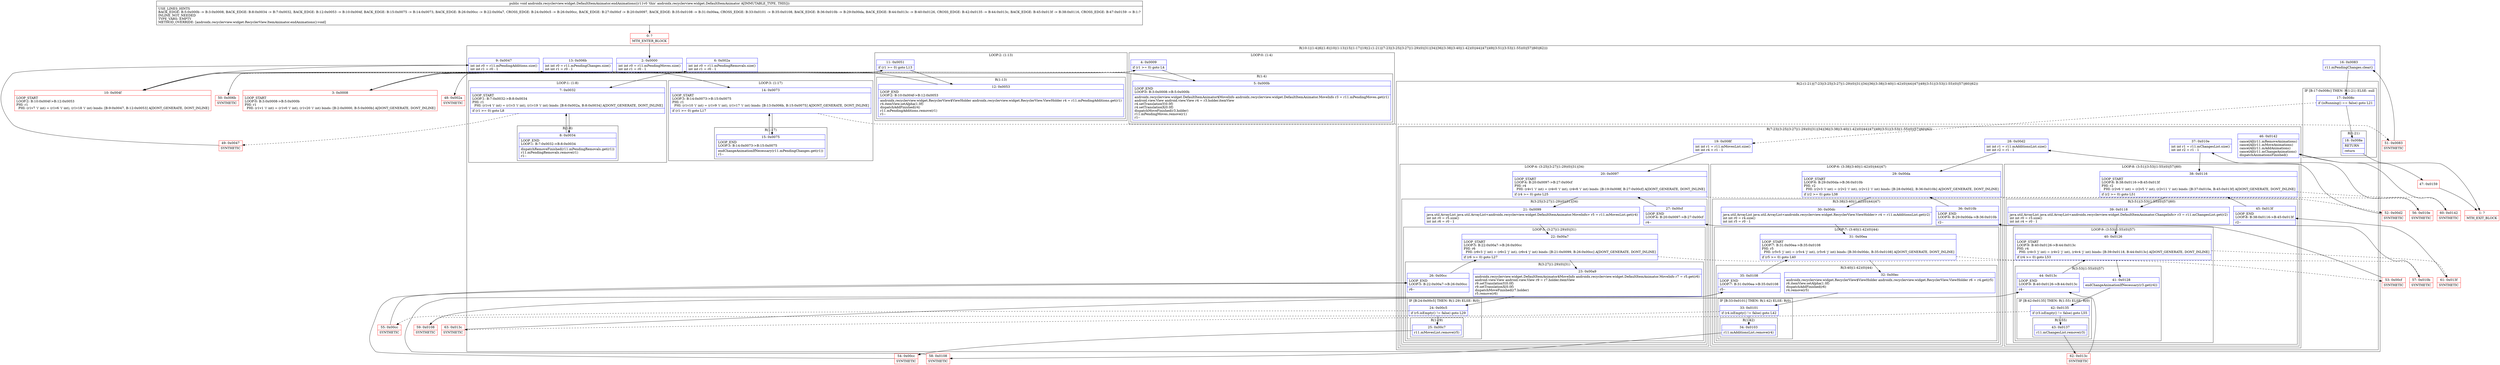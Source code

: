 digraph "CFG forandroidx.recyclerview.widget.DefaultItemAnimator.endAnimations()V" {
subgraph cluster_Region_1886144775 {
label = "R(10:1|(1:4)|6|(1:8)|10|(1:13)|15|(1:17)|19|(2:(1:21)|(7:23|(3:25|(3:27|(1:29)(0)|31)|34)|36|(3:38|(3:40|(1:42)(0)|44)|47)|49|(3:51|(3:53|(1:55)(0)|57)|60)|62)))";
node [shape=record,color=blue];
Node_2 [shape=record,label="{2\:\ 0x0000|int int r0 = r11.mPendingMoves.size()\lint int r1 = r0 \- 1\l}"];
subgraph cluster_LoopRegion_572125505 {
label = "LOOP:0: (1:4)";
node [shape=record,color=blue];
Node_4 [shape=record,label="{4\:\ 0x0009|if (r1 \>= 0) goto L4\l}"];
subgraph cluster_Region_433039904 {
label = "R(1:4)";
node [shape=record,color=blue];
Node_5 [shape=record,label="{5\:\ 0x000b|LOOP_END\lLOOP:0: B:3:0x0008\-\>B:5:0x000b\l|androidx.recyclerview.widget.DefaultItemAnimator$MoveInfo androidx.recyclerview.widget.DefaultItemAnimator.MoveInfo r3 = r11.mPendingMoves.get(r1)\landroid.view.View android.view.View r4 = r3.holder.itemView\lr4.setTranslationY(0.0f)\lr4.setTranslationX(0.0f)\ldispatchMoveFinished(r3.holder)\lr11.mPendingMoves.remove(r1)\lr1\-\-\l}"];
}
}
Node_6 [shape=record,label="{6\:\ 0x002a|int int r0 = r11.mPendingRemovals.size()\lint int r1 = r0 \- 1\l}"];
subgraph cluster_LoopRegion_1921405427 {
label = "LOOP:1: (1:8)";
node [shape=record,color=blue];
Node_7 [shape=record,label="{7\:\ 0x0032|LOOP_START\lLOOP:1: B:7:0x0032\-\>B:8:0x0034\lPHI: r1 \l  PHI: (r1v4 'i' int) = (r1v3 'i' int), (r1v19 'i' int) binds: [B:6:0x002a, B:8:0x0034] A[DONT_GENERATE, DONT_INLINE]\l|if (r1 \>= 0) goto L8\l}"];
subgraph cluster_Region_1622149845 {
label = "R(1:8)";
node [shape=record,color=blue];
Node_8 [shape=record,label="{8\:\ 0x0034|LOOP_END\lLOOP:1: B:7:0x0032\-\>B:8:0x0034\l|dispatchRemoveFinished(r11.mPendingRemovals.get(r1))\lr11.mPendingRemovals.remove(r1)\lr1\-\-\l}"];
}
}
Node_9 [shape=record,label="{9\:\ 0x0047|int int r0 = r11.mPendingAdditions.size()\lint int r1 = r0 \- 1\l}"];
subgraph cluster_LoopRegion_223243387 {
label = "LOOP:2: (1:13)";
node [shape=record,color=blue];
Node_11 [shape=record,label="{11\:\ 0x0051|if (r1 \>= 0) goto L13\l}"];
subgraph cluster_Region_1765038424 {
label = "R(1:13)";
node [shape=record,color=blue];
Node_12 [shape=record,label="{12\:\ 0x0053|LOOP_END\lLOOP:2: B:10:0x004f\-\>B:12:0x0053\l|androidx.recyclerview.widget.RecyclerView$ViewHolder androidx.recyclerview.widget.RecyclerView.ViewHolder r4 = r11.mPendingAdditions.get(r1)\lr4.itemView.setAlpha(1.0f)\ldispatchAddFinished(r4)\lr11.mPendingAdditions.remove(r1)\lr1\-\-\l}"];
}
}
Node_13 [shape=record,label="{13\:\ 0x006b|int int r0 = r11.mPendingChanges.size()\lint int r1 = r0 \- 1\l}"];
subgraph cluster_LoopRegion_696091716 {
label = "LOOP:3: (1:17)";
node [shape=record,color=blue];
Node_14 [shape=record,label="{14\:\ 0x0073|LOOP_START\lLOOP:3: B:14:0x0073\-\>B:15:0x0075\lPHI: r1 \l  PHI: (r1v10 'i' int) = (r1v9 'i' int), (r1v17 'i' int) binds: [B:13:0x006b, B:15:0x0075] A[DONT_GENERATE, DONT_INLINE]\l|if (r1 \>= 0) goto L17\l}"];
subgraph cluster_Region_1232852252 {
label = "R(1:17)";
node [shape=record,color=blue];
Node_15 [shape=record,label="{15\:\ 0x0075|LOOP_END\lLOOP:3: B:14:0x0073\-\>B:15:0x0075\l|endChangeAnimationIfNecessary(r11.mPendingChanges.get(r1))\lr1\-\-\l}"];
}
}
Node_16 [shape=record,label="{16\:\ 0x0083|r11.mPendingChanges.clear()\l}"];
subgraph cluster_Region_1352227042 {
label = "R(2:(1:21)|(7:23|(3:25|(3:27|(1:29)(0)|31)|34)|36|(3:38|(3:40|(1:42)(0)|44)|47)|49|(3:51|(3:53|(1:55)(0)|57)|60)|62))";
node [shape=record,color=blue];
subgraph cluster_IfRegion_2049873374 {
label = "IF [B:17:0x008c] THEN: R(1:21) ELSE: null";
node [shape=record,color=blue];
Node_17 [shape=record,label="{17\:\ 0x008c|if (isRunning() == false) goto L21\l}"];
subgraph cluster_Region_2033195106 {
label = "R(1:21)";
node [shape=record,color=blue];
Node_18 [shape=record,label="{18\:\ 0x008e|RETURN\l|return\l}"];
}
}
subgraph cluster_Region_925386236 {
label = "R(7:23|(3:25|(3:27|(1:29)(0)|31)|34)|36|(3:38|(3:40|(1:42)(0)|44)|47)|49|(3:51|(3:53|(1:55)(0)|57)|60)|62)";
node [shape=record,color=blue];
Node_19 [shape=record,label="{19\:\ 0x008f|int int r1 = r11.mMovesList.size()\lint int r4 = r1 \- 1\l}"];
subgraph cluster_LoopRegion_2090673368 {
label = "LOOP:4: (3:25|(3:27|(1:29)(0)|31)|34)";
node [shape=record,color=blue];
Node_20 [shape=record,label="{20\:\ 0x0097|LOOP_START\lLOOP:4: B:20:0x0097\-\>B:27:0x00cf\lPHI: r4 \l  PHI: (r4v1 'i' int) = (r4v0 'i' int), (r4v8 'i' int) binds: [B:19:0x008f, B:27:0x00cf] A[DONT_GENERATE, DONT_INLINE]\l|if (r4 \>= 0) goto L25\l}"];
subgraph cluster_Region_965202091 {
label = "R(3:25|(3:27|(1:29)(0)|31)|34)";
node [shape=record,color=blue];
Node_21 [shape=record,label="{21\:\ 0x0099|java.util.ArrayList java.util.ArrayList\<androidx.recyclerview.widget.DefaultItemAnimator.MoveInfo\> r5 = r11.mMovesList.get(r4)\lint int r0 = r5.size()\lint int r6 = r0 \- 1\l}"];
subgraph cluster_LoopRegion_1389820693 {
label = "LOOP:5: (3:27|(1:29)(0)|31)";
node [shape=record,color=blue];
Node_22 [shape=record,label="{22\:\ 0x00a7|LOOP_START\lLOOP:5: B:22:0x00a7\-\>B:26:0x00cc\lPHI: r6 \l  PHI: (r6v3 'j' int) = (r6v2 'j' int), (r6v4 'j' int) binds: [B:21:0x0099, B:26:0x00cc] A[DONT_GENERATE, DONT_INLINE]\l|if (r6 \>= 0) goto L27\l}"];
subgraph cluster_Region_997270830 {
label = "R(3:27|(1:29)(0)|31)";
node [shape=record,color=blue];
Node_23 [shape=record,label="{23\:\ 0x00a9|androidx.recyclerview.widget.DefaultItemAnimator$MoveInfo androidx.recyclerview.widget.DefaultItemAnimator.MoveInfo r7 = r5.get(r6)\landroid.view.View android.view.View r9 = r7.holder.itemView\lr9.setTranslationY(0.0f)\lr9.setTranslationX(0.0f)\ldispatchMoveFinished(r7.holder)\lr5.remove(r6)\l}"];
subgraph cluster_IfRegion_1631112607 {
label = "IF [B:24:0x00c5] THEN: R(1:29) ELSE: R(0)";
node [shape=record,color=blue];
Node_24 [shape=record,label="{24\:\ 0x00c5|if (r5.isEmpty() != false) goto L29\l}"];
subgraph cluster_Region_3212609 {
label = "R(1:29)";
node [shape=record,color=blue];
Node_25 [shape=record,label="{25\:\ 0x00c7|r11.mMovesList.remove(r5)\l}"];
}
subgraph cluster_Region_556368419 {
label = "R(0)";
node [shape=record,color=blue];
}
}
Node_26 [shape=record,label="{26\:\ 0x00cc|LOOP_END\lLOOP:5: B:22:0x00a7\-\>B:26:0x00cc\l|r6\-\-\l}"];
}
}
Node_27 [shape=record,label="{27\:\ 0x00cf|LOOP_END\lLOOP:4: B:20:0x0097\-\>B:27:0x00cf\l|r4\-\-\l}"];
}
}
Node_28 [shape=record,label="{28\:\ 0x00d2|int int r1 = r11.mAdditionsList.size()\lint int r2 = r1 \- 1\l}"];
subgraph cluster_LoopRegion_784544178 {
label = "LOOP:6: (3:38|(3:40|(1:42)(0)|44)|47)";
node [shape=record,color=blue];
Node_29 [shape=record,label="{29\:\ 0x00da|LOOP_START\lLOOP:6: B:29:0x00da\-\>B:36:0x010b\lPHI: r2 \l  PHI: (r2v3 'i' int) = (r2v2 'i' int), (r2v12 'i' int) binds: [B:28:0x00d2, B:36:0x010b] A[DONT_GENERATE, DONT_INLINE]\l|if (r2 \>= 0) goto L38\l}"];
subgraph cluster_Region_1538360883 {
label = "R(3:38|(3:40|(1:42)(0)|44)|47)";
node [shape=record,color=blue];
Node_30 [shape=record,label="{30\:\ 0x00dc|java.util.ArrayList java.util.ArrayList\<androidx.recyclerview.widget.RecyclerView.ViewHolder\> r4 = r11.mAdditionsList.get(r2)\lint int r0 = r4.size()\lint int r5 = r0 \- 1\l}"];
subgraph cluster_LoopRegion_514429833 {
label = "LOOP:7: (3:40|(1:42)(0)|44)";
node [shape=record,color=blue];
Node_31 [shape=record,label="{31\:\ 0x00ea|LOOP_START\lLOOP:7: B:31:0x00ea\-\>B:35:0x0108\lPHI: r5 \l  PHI: (r5v5 'j' int) = (r5v4 'j' int), (r5v6 'j' int) binds: [B:30:0x00dc, B:35:0x0108] A[DONT_GENERATE, DONT_INLINE]\l|if (r5 \>= 0) goto L40\l}"];
subgraph cluster_Region_1631094954 {
label = "R(3:40|(1:42)(0)|44)";
node [shape=record,color=blue];
Node_32 [shape=record,label="{32\:\ 0x00ec|androidx.recyclerview.widget.RecyclerView$ViewHolder androidx.recyclerview.widget.RecyclerView.ViewHolder r6 = r4.get(r5)\lr6.itemView.setAlpha(1.0f)\ldispatchAddFinished(r6)\lr4.remove(r5)\l}"];
subgraph cluster_IfRegion_1773560995 {
label = "IF [B:33:0x0101] THEN: R(1:42) ELSE: R(0)";
node [shape=record,color=blue];
Node_33 [shape=record,label="{33\:\ 0x0101|if (r4.isEmpty() != false) goto L42\l}"];
subgraph cluster_Region_902468677 {
label = "R(1:42)";
node [shape=record,color=blue];
Node_34 [shape=record,label="{34\:\ 0x0103|r11.mAdditionsList.remove(r4)\l}"];
}
subgraph cluster_Region_997036204 {
label = "R(0)";
node [shape=record,color=blue];
}
}
Node_35 [shape=record,label="{35\:\ 0x0108|LOOP_END\lLOOP:7: B:31:0x00ea\-\>B:35:0x0108\l|r5\-\-\l}"];
}
}
Node_36 [shape=record,label="{36\:\ 0x010b|LOOP_END\lLOOP:6: B:29:0x00da\-\>B:36:0x010b\l|r2\-\-\l}"];
}
}
Node_37 [shape=record,label="{37\:\ 0x010e|int int r1 = r11.mChangesList.size()\lint int r2 = r1 \- 1\l}"];
subgraph cluster_LoopRegion_1319092857 {
label = "LOOP:8: (3:51|(3:53|(1:55)(0)|57)|60)";
node [shape=record,color=blue];
Node_38 [shape=record,label="{38\:\ 0x0116|LOOP_START\lLOOP:8: B:38:0x0116\-\>B:45:0x013f\lPHI: r2 \l  PHI: (r2v6 'i' int) = (r2v5 'i' int), (r2v11 'i' int) binds: [B:37:0x010e, B:45:0x013f] A[DONT_GENERATE, DONT_INLINE]\l|if (r2 \>= 0) goto L51\l}"];
subgraph cluster_Region_1234846089 {
label = "R(3:51|(3:53|(1:55)(0)|57)|60)";
node [shape=record,color=blue];
Node_39 [shape=record,label="{39\:\ 0x0118|java.util.ArrayList java.util.ArrayList\<androidx.recyclerview.widget.DefaultItemAnimator.ChangeInfo\> r3 = r11.mChangesList.get(r2)\lint int r0 = r3.size()\lint int r4 = r0 \- 1\l}"];
subgraph cluster_LoopRegion_42281404 {
label = "LOOP:9: (3:53|(1:55)(0)|57)";
node [shape=record,color=blue];
Node_40 [shape=record,label="{40\:\ 0x0126|LOOP_START\lLOOP:9: B:40:0x0126\-\>B:44:0x013c\lPHI: r4 \l  PHI: (r4v3 'j' int) = (r4v2 'j' int), (r4v4 'j' int) binds: [B:39:0x0118, B:44:0x013c] A[DONT_GENERATE, DONT_INLINE]\l|if (r4 \>= 0) goto L53\l}"];
subgraph cluster_Region_2120460201 {
label = "R(3:53|(1:55)(0)|57)";
node [shape=record,color=blue];
Node_41 [shape=record,label="{41\:\ 0x0128|endChangeAnimationIfNecessary(r3.get(r4))\l}"];
subgraph cluster_IfRegion_699672136 {
label = "IF [B:42:0x0135] THEN: R(1:55) ELSE: R(0)";
node [shape=record,color=blue];
Node_42 [shape=record,label="{42\:\ 0x0135|if (r3.isEmpty() != false) goto L55\l}"];
subgraph cluster_Region_428389645 {
label = "R(1:55)";
node [shape=record,color=blue];
Node_43 [shape=record,label="{43\:\ 0x0137|r11.mChangesList.remove(r3)\l}"];
}
subgraph cluster_Region_895709818 {
label = "R(0)";
node [shape=record,color=blue];
}
}
Node_44 [shape=record,label="{44\:\ 0x013c|LOOP_END\lLOOP:9: B:40:0x0126\-\>B:44:0x013c\l|r4\-\-\l}"];
}
}
Node_45 [shape=record,label="{45\:\ 0x013f|LOOP_END\lLOOP:8: B:38:0x0116\-\>B:45:0x013f\l|r2\-\-\l}"];
}
}
Node_46 [shape=record,label="{46\:\ 0x0142|cancelAll(r11.mRemoveAnimations)\lcancelAll(r11.mMoveAnimations)\lcancelAll(r11.mAddAnimations)\lcancelAll(r11.mChangeAnimations)\ldispatchAnimationsFinished()\l}"];
}
}
}
Node_0 [shape=record,color=red,label="{0\:\ ?|MTH_ENTER_BLOCK\l}"];
Node_3 [shape=record,color=red,label="{3\:\ 0x0008|LOOP_START\lLOOP:0: B:3:0x0008\-\>B:5:0x000b\lPHI: r1 \l  PHI: (r1v1 'i' int) = (r1v0 'i' int), (r1v20 'i' int) binds: [B:2:0x0000, B:5:0x000b] A[DONT_GENERATE, DONT_INLINE]\l}"];
Node_48 [shape=record,color=red,label="{48\:\ 0x002a|SYNTHETIC\l}"];
Node_49 [shape=record,color=red,label="{49\:\ 0x0047|SYNTHETIC\l}"];
Node_10 [shape=record,color=red,label="{10\:\ 0x004f|LOOP_START\lLOOP:2: B:10:0x004f\-\>B:12:0x0053\lPHI: r1 \l  PHI: (r1v7 'i' int) = (r1v6 'i' int), (r1v18 'i' int) binds: [B:9:0x0047, B:12:0x0053] A[DONT_GENERATE, DONT_INLINE]\l}"];
Node_50 [shape=record,color=red,label="{50\:\ 0x006b|SYNTHETIC\l}"];
Node_51 [shape=record,color=red,label="{51\:\ 0x0083|SYNTHETIC\l}"];
Node_1 [shape=record,color=red,label="{1\:\ ?|MTH_EXIT_BLOCK\l}"];
Node_54 [shape=record,color=red,label="{54\:\ 0x00cc|SYNTHETIC\l}"];
Node_55 [shape=record,color=red,label="{55\:\ 0x00cc|SYNTHETIC\l}"];
Node_53 [shape=record,color=red,label="{53\:\ 0x00cf|SYNTHETIC\l}"];
Node_52 [shape=record,color=red,label="{52\:\ 0x00d2|SYNTHETIC\l}"];
Node_58 [shape=record,color=red,label="{58\:\ 0x0108|SYNTHETIC\l}"];
Node_59 [shape=record,color=red,label="{59\:\ 0x0108|SYNTHETIC\l}"];
Node_57 [shape=record,color=red,label="{57\:\ 0x010b|SYNTHETIC\l}"];
Node_56 [shape=record,color=red,label="{56\:\ 0x010e|SYNTHETIC\l}"];
Node_62 [shape=record,color=red,label="{62\:\ 0x013c|SYNTHETIC\l}"];
Node_63 [shape=record,color=red,label="{63\:\ 0x013c|SYNTHETIC\l}"];
Node_61 [shape=record,color=red,label="{61\:\ 0x013f|SYNTHETIC\l}"];
Node_60 [shape=record,color=red,label="{60\:\ 0x0142|SYNTHETIC\l}"];
Node_47 [shape=record,color=red,label="{47\:\ 0x0159}"];
MethodNode[shape=record,label="{public void androidx.recyclerview.widget.DefaultItemAnimator.endAnimations((r11v0 'this' androidx.recyclerview.widget.DefaultItemAnimator A[IMMUTABLE_TYPE, THIS]))  | USE_LINES_HINTS\lBACK_EDGE: B:5:0x000b \-\> B:3:0x0008, BACK_EDGE: B:8:0x0034 \-\> B:7:0x0032, BACK_EDGE: B:12:0x0053 \-\> B:10:0x004f, BACK_EDGE: B:15:0x0075 \-\> B:14:0x0073, BACK_EDGE: B:26:0x00cc \-\> B:22:0x00a7, CROSS_EDGE: B:24:0x00c5 \-\> B:26:0x00cc, BACK_EDGE: B:27:0x00cf \-\> B:20:0x0097, BACK_EDGE: B:35:0x0108 \-\> B:31:0x00ea, CROSS_EDGE: B:33:0x0101 \-\> B:35:0x0108, BACK_EDGE: B:36:0x010b \-\> B:29:0x00da, BACK_EDGE: B:44:0x013c \-\> B:40:0x0126, CROSS_EDGE: B:42:0x0135 \-\> B:44:0x013c, BACK_EDGE: B:45:0x013f \-\> B:38:0x0116, CROSS_EDGE: B:47:0x0159 \-\> B:1:?\lINLINE_NOT_NEEDED\lTYPE_VARS: EMPTY\lMETHOD_OVERRIDE: [androidx.recyclerview.widget.RecyclerView.ItemAnimator.endAnimations():void]\l}"];
MethodNode -> Node_0;Node_2 -> Node_3;
Node_4 -> Node_5;
Node_4 -> Node_48[style=dashed];
Node_5 -> Node_3;
Node_6 -> Node_7;
Node_7 -> Node_8;
Node_7 -> Node_49[style=dashed];
Node_8 -> Node_7;
Node_9 -> Node_10;
Node_11 -> Node_12;
Node_11 -> Node_50[style=dashed];
Node_12 -> Node_10;
Node_13 -> Node_14;
Node_14 -> Node_15;
Node_14 -> Node_51[style=dashed];
Node_15 -> Node_14;
Node_16 -> Node_17;
Node_17 -> Node_18;
Node_17 -> Node_19[style=dashed];
Node_18 -> Node_1;
Node_19 -> Node_20;
Node_20 -> Node_21;
Node_20 -> Node_52[style=dashed];
Node_21 -> Node_22;
Node_22 -> Node_23;
Node_22 -> Node_53[style=dashed];
Node_23 -> Node_24;
Node_24 -> Node_25;
Node_24 -> Node_55[style=dashed];
Node_25 -> Node_54;
Node_26 -> Node_22;
Node_27 -> Node_20;
Node_28 -> Node_29;
Node_29 -> Node_30;
Node_29 -> Node_56[style=dashed];
Node_30 -> Node_31;
Node_31 -> Node_32;
Node_31 -> Node_57[style=dashed];
Node_32 -> Node_33;
Node_33 -> Node_34;
Node_33 -> Node_59[style=dashed];
Node_34 -> Node_58;
Node_35 -> Node_31;
Node_36 -> Node_29;
Node_37 -> Node_38;
Node_38 -> Node_39;
Node_38 -> Node_60[style=dashed];
Node_39 -> Node_40;
Node_40 -> Node_41;
Node_40 -> Node_61[style=dashed];
Node_41 -> Node_42;
Node_42 -> Node_43;
Node_42 -> Node_63[style=dashed];
Node_43 -> Node_62;
Node_44 -> Node_40;
Node_45 -> Node_38;
Node_46 -> Node_47;
Node_0 -> Node_2;
Node_3 -> Node_4;
Node_48 -> Node_6;
Node_49 -> Node_9;
Node_10 -> Node_11;
Node_50 -> Node_13;
Node_51 -> Node_16;
Node_54 -> Node_26;
Node_55 -> Node_26;
Node_53 -> Node_27;
Node_52 -> Node_28;
Node_58 -> Node_35;
Node_59 -> Node_35;
Node_57 -> Node_36;
Node_56 -> Node_37;
Node_62 -> Node_44;
Node_63 -> Node_44;
Node_61 -> Node_45;
Node_60 -> Node_46;
Node_47 -> Node_1;
}

